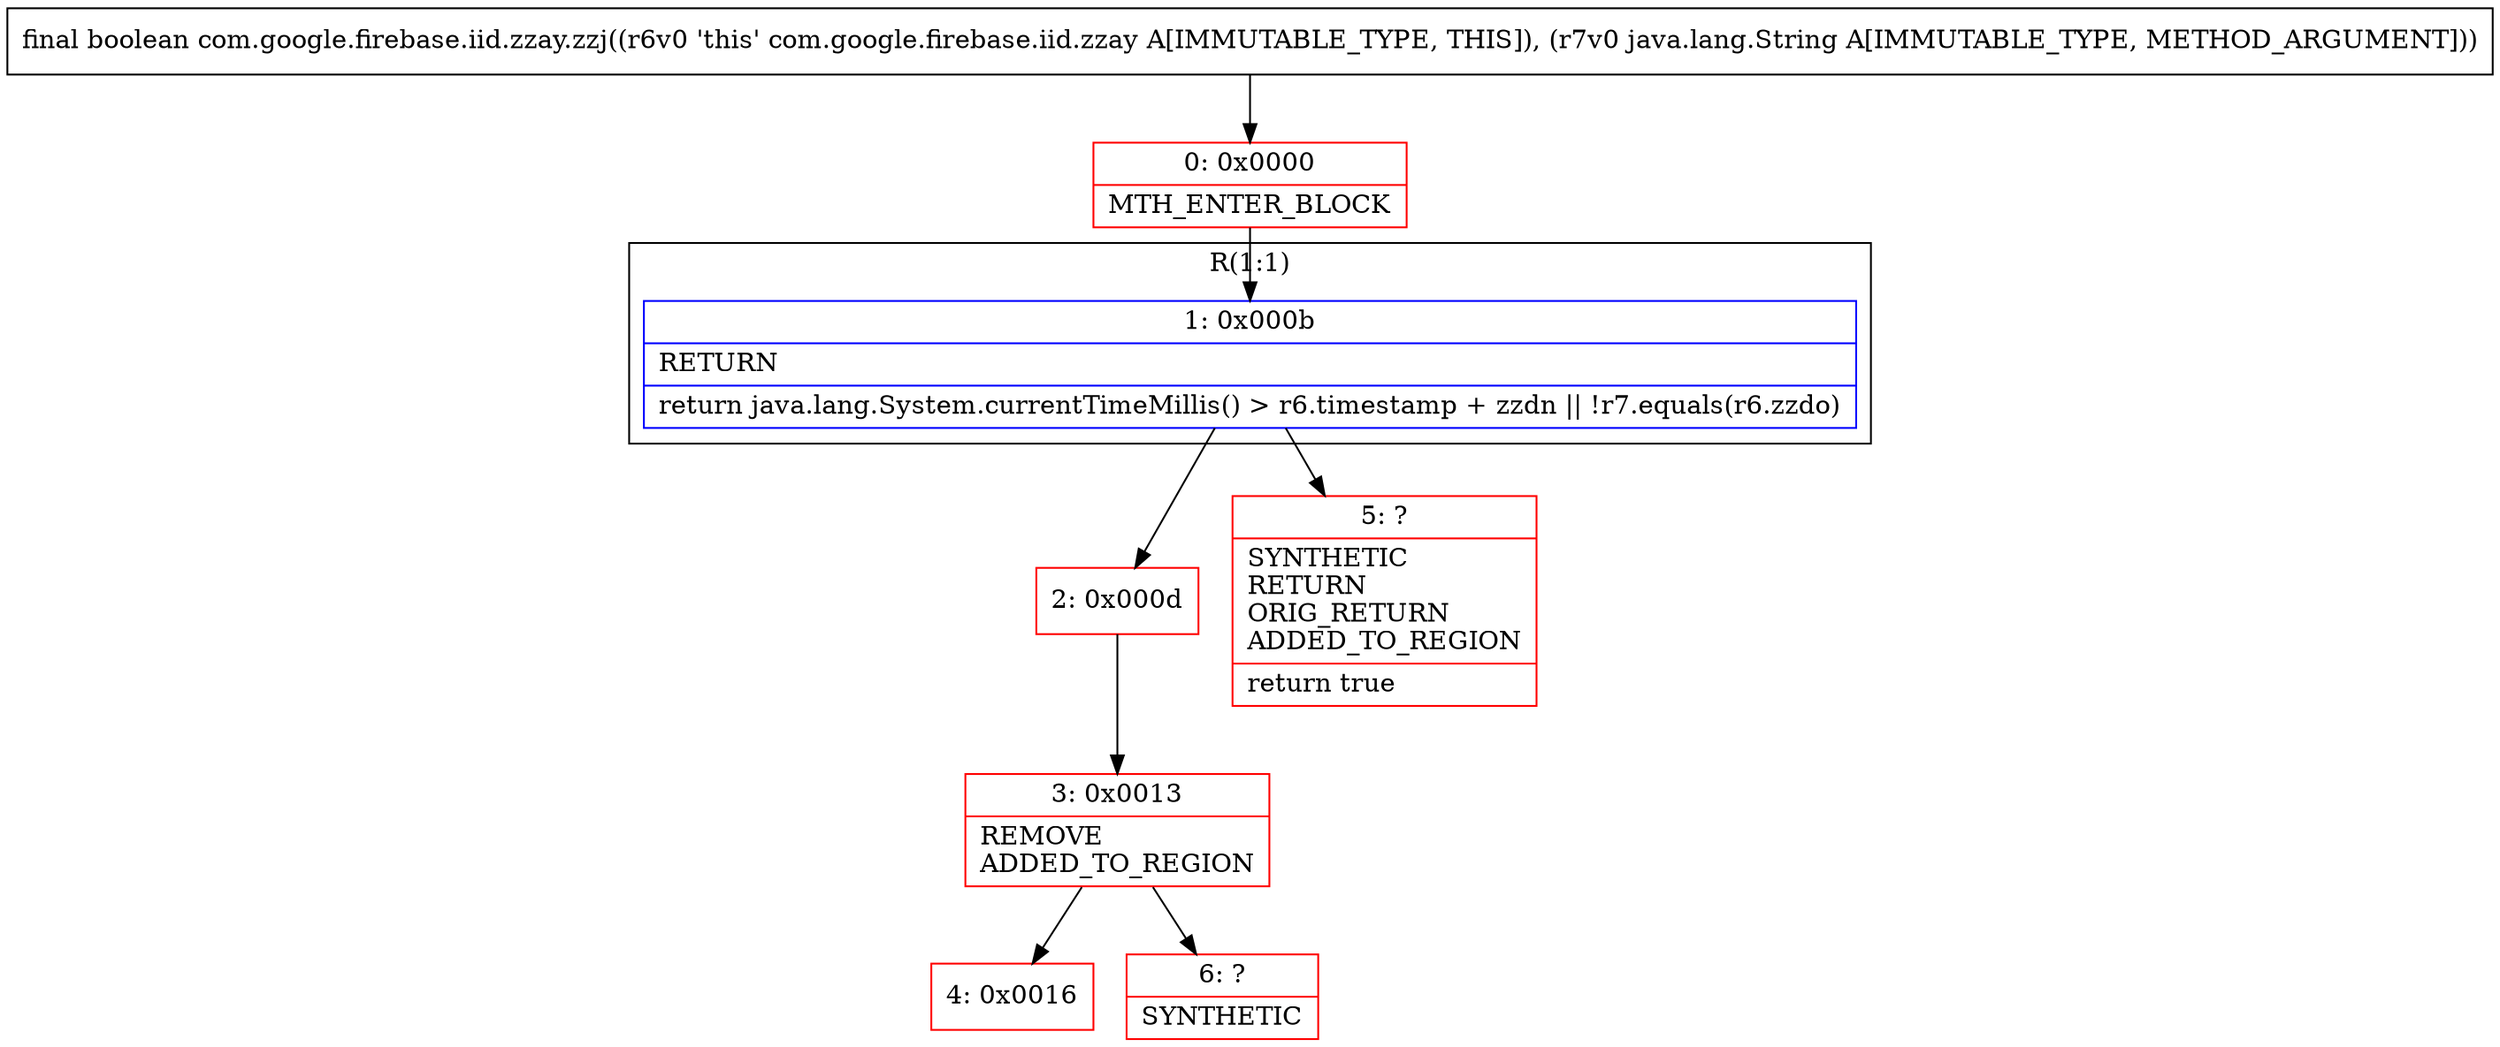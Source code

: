 digraph "CFG forcom.google.firebase.iid.zzay.zzj(Ljava\/lang\/String;)Z" {
subgraph cluster_Region_140527752 {
label = "R(1:1)";
node [shape=record,color=blue];
Node_1 [shape=record,label="{1\:\ 0x000b|RETURN\l|return java.lang.System.currentTimeMillis() \> r6.timestamp + zzdn \|\| !r7.equals(r6.zzdo)\l}"];
}
Node_0 [shape=record,color=red,label="{0\:\ 0x0000|MTH_ENTER_BLOCK\l}"];
Node_2 [shape=record,color=red,label="{2\:\ 0x000d}"];
Node_3 [shape=record,color=red,label="{3\:\ 0x0013|REMOVE\lADDED_TO_REGION\l}"];
Node_4 [shape=record,color=red,label="{4\:\ 0x0016}"];
Node_5 [shape=record,color=red,label="{5\:\ ?|SYNTHETIC\lRETURN\lORIG_RETURN\lADDED_TO_REGION\l|return true\l}"];
Node_6 [shape=record,color=red,label="{6\:\ ?|SYNTHETIC\l}"];
MethodNode[shape=record,label="{final boolean com.google.firebase.iid.zzay.zzj((r6v0 'this' com.google.firebase.iid.zzay A[IMMUTABLE_TYPE, THIS]), (r7v0 java.lang.String A[IMMUTABLE_TYPE, METHOD_ARGUMENT])) }"];
MethodNode -> Node_0;
Node_1 -> Node_2;
Node_1 -> Node_5;
Node_0 -> Node_1;
Node_2 -> Node_3;
Node_3 -> Node_4;
Node_3 -> Node_6;
}

